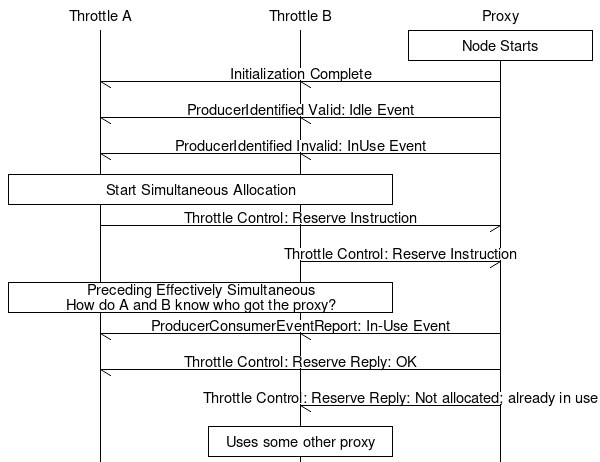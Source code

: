# MSC for normal allocation & deallocation of a throttle control proxy
msc {

  ta [label="Throttle A"], tb [label="Throttle B"], p [label="Proxy"];


  p box p [label="Node Starts"];
  

  p->* [ label = "Initialization Complete" ] ;
  p->* [ label = "ProducerIdentified Valid: Idle Event" ] ;
  p->* [ label = "ProducerIdentified Invalid: InUse Event" ] ;

  ta box tb [label="Start Simultaneous Allocation"];

  ta->p [ label = "Throttle Control: Reserve Instruction" ] ;
  tb->p [ label = "Throttle Control: Reserve Instruction" ] ;

  ta box tb [label="Preceding Effectively Simultaneous\nHow do A and B know who got the proxy?"];

  p->* [ label = "ProducerConsumerEventReport: In-Use Event" ] ;
  p->ta [ label = "Throttle Control: Reserve Reply: OK" ] ;
  p->tb [ label = "Throttle Control: Reserve Reply: Not allocated; already in use" ] ;

  tb box tb [label="Uses some other proxy"];


  
}
